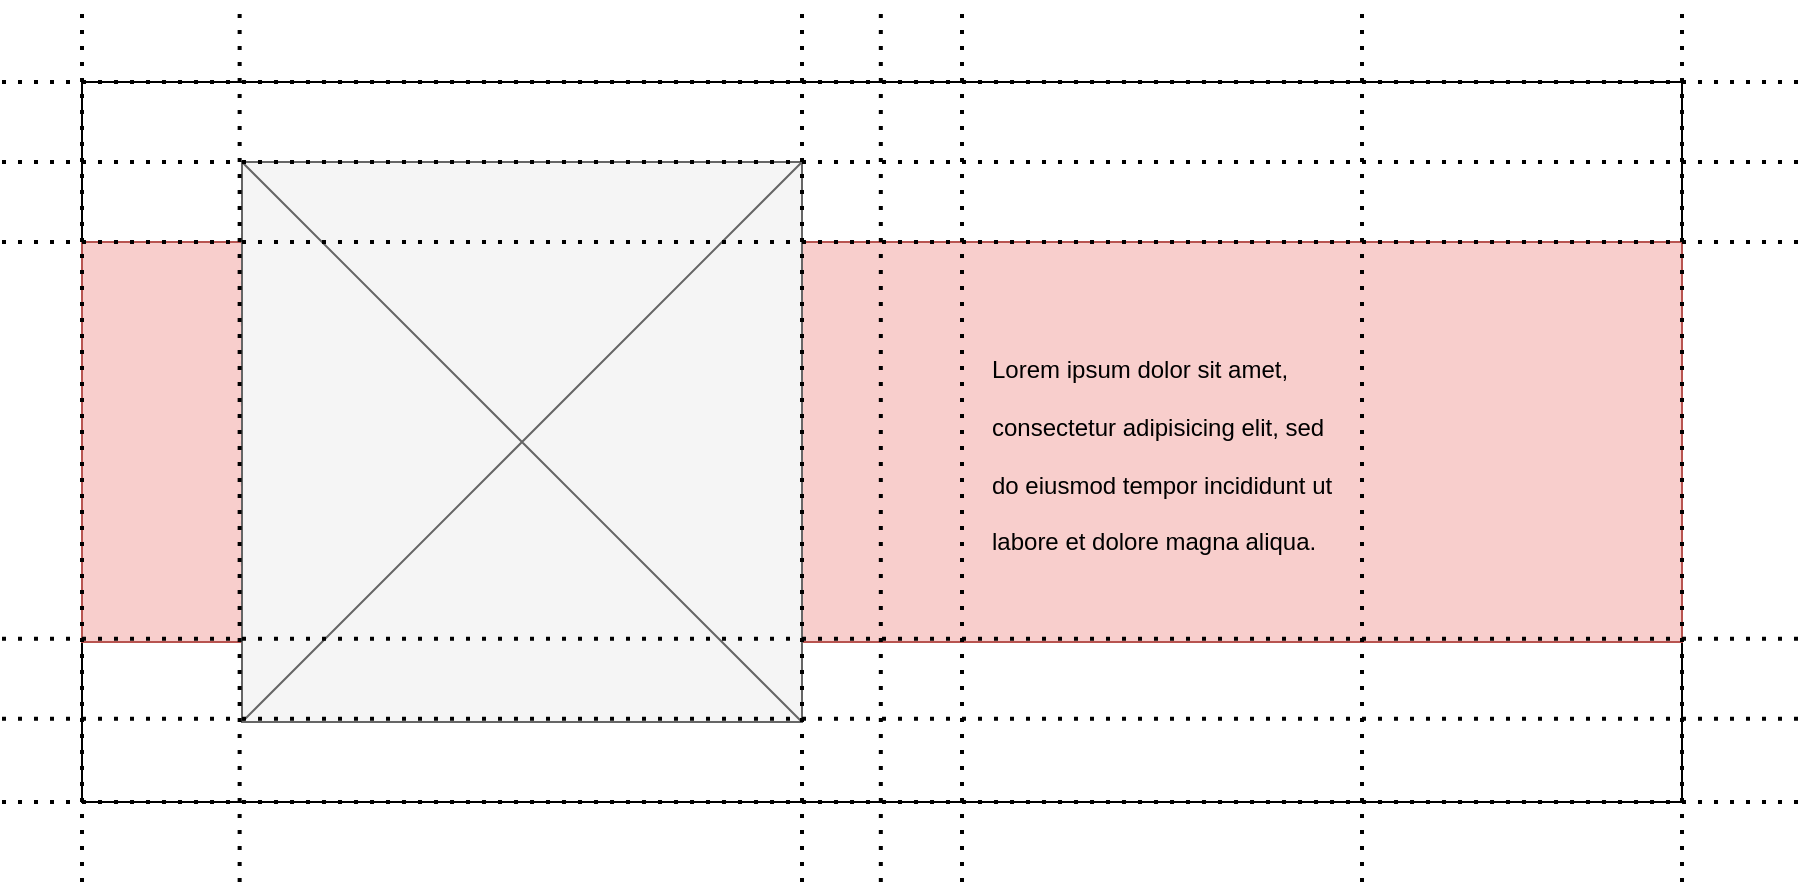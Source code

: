<mxfile version="13.8.1" type="device"><diagram id="wgpFQvSY2nUAS6iR-UtP" name="Page-1"><mxGraphModel dx="1113" dy="722" grid="1" gridSize="10" guides="1" tooltips="1" connect="1" arrows="1" fold="1" page="1" pageScale="1" pageWidth="850" pageHeight="1100" math="0" shadow="0"><root><mxCell id="0"/><mxCell id="1" parent="0"/><mxCell id="vV6a7WWfH8LaQs7ZyZnW-1" value="" style="rounded=0;whiteSpace=wrap;html=1;" vertex="1" parent="1"><mxGeometry x="80" y="80" width="800" height="360" as="geometry"/></mxCell><mxCell id="vV6a7WWfH8LaQs7ZyZnW-2" value="" style="rounded=0;whiteSpace=wrap;html=1;fillColor=#f8cecc;strokeColor=#b85450;" vertex="1" parent="1"><mxGeometry x="80" y="160" width="800" height="200" as="geometry"/></mxCell><mxCell id="vV6a7WWfH8LaQs7ZyZnW-4" value="&lt;h1&gt;&lt;span style=&quot;font-size: 12px ; font-weight: normal&quot;&gt;Lorem ipsum dolor sit amet, consectetur adipisicing elit, sed do eiusmod tempor incididunt ut labore et dolore magna aliqua.&lt;/span&gt;&lt;br&gt;&lt;/h1&gt;" style="text;html=1;strokeColor=none;fillColor=none;spacing=5;spacingTop=-20;whiteSpace=wrap;overflow=hidden;rounded=0;" vertex="1" parent="1"><mxGeometry x="530" y="200" width="190" height="120" as="geometry"/></mxCell><mxCell id="vV6a7WWfH8LaQs7ZyZnW-5" value="" style="verticalLabelPosition=bottom;shadow=0;dashed=0;align=center;html=1;verticalAlign=top;strokeWidth=1;shape=mxgraph.mockup.graphics.simpleIcon;strokeColor=#666666;fillColor=#f5f5f5;fontColor=#333333;" vertex="1" parent="1"><mxGeometry x="160" y="120" width="280" height="280" as="geometry"/></mxCell><mxCell id="vV6a7WWfH8LaQs7ZyZnW-6" value="" style="endArrow=none;dashed=1;html=1;dashPattern=1 3;strokeWidth=2;" edge="1" parent="1"><mxGeometry width="50" height="50" relative="1" as="geometry"><mxPoint x="40" y="120" as="sourcePoint"/><mxPoint x="940" y="120" as="targetPoint"/></mxGeometry></mxCell><mxCell id="vV6a7WWfH8LaQs7ZyZnW-7" value="" style="endArrow=none;dashed=1;html=1;dashPattern=1 3;strokeWidth=2;" edge="1" parent="1"><mxGeometry width="50" height="50" relative="1" as="geometry"><mxPoint x="40" y="160" as="sourcePoint"/><mxPoint x="940" y="160" as="targetPoint"/></mxGeometry></mxCell><mxCell id="vV6a7WWfH8LaQs7ZyZnW-8" value="" style="endArrow=none;dashed=1;html=1;dashPattern=1 3;strokeWidth=2;" edge="1" parent="1"><mxGeometry width="50" height="50" relative="1" as="geometry"><mxPoint x="40" y="358.33" as="sourcePoint"/><mxPoint x="940" y="358.33" as="targetPoint"/></mxGeometry></mxCell><mxCell id="vV6a7WWfH8LaQs7ZyZnW-9" value="" style="endArrow=none;dashed=1;html=1;dashPattern=1 3;strokeWidth=2;" edge="1" parent="1"><mxGeometry width="50" height="50" relative="1" as="geometry"><mxPoint x="40" y="398.33" as="sourcePoint"/><mxPoint x="940" y="398.33" as="targetPoint"/></mxGeometry></mxCell><mxCell id="vV6a7WWfH8LaQs7ZyZnW-10" value="" style="endArrow=none;dashed=1;html=1;dashPattern=1 3;strokeWidth=2;" edge="1" parent="1"><mxGeometry width="50" height="50" relative="1" as="geometry"><mxPoint x="40" y="440.0" as="sourcePoint"/><mxPoint x="940" y="440.0" as="targetPoint"/></mxGeometry></mxCell><mxCell id="vV6a7WWfH8LaQs7ZyZnW-11" value="" style="endArrow=none;dashed=1;html=1;dashPattern=1 3;strokeWidth=2;" edge="1" parent="1"><mxGeometry width="50" height="50" relative="1" as="geometry"><mxPoint x="40" y="80" as="sourcePoint"/><mxPoint x="940" y="80" as="targetPoint"/></mxGeometry></mxCell><mxCell id="vV6a7WWfH8LaQs7ZyZnW-14" value="" style="endArrow=none;dashed=1;html=1;dashPattern=1 3;strokeWidth=2;" edge="1" parent="1"><mxGeometry width="50" height="50" relative="1" as="geometry"><mxPoint x="80" y="480" as="sourcePoint"/><mxPoint x="80" y="40" as="targetPoint"/></mxGeometry></mxCell><mxCell id="vV6a7WWfH8LaQs7ZyZnW-15" value="" style="endArrow=none;dashed=1;html=1;dashPattern=1 3;strokeWidth=2;" edge="1" parent="1"><mxGeometry width="50" height="50" relative="1" as="geometry"><mxPoint x="158.82" y="480" as="sourcePoint"/><mxPoint x="158.82" y="40.0" as="targetPoint"/></mxGeometry></mxCell><mxCell id="vV6a7WWfH8LaQs7ZyZnW-16" value="" style="endArrow=none;dashed=1;html=1;dashPattern=1 3;strokeWidth=2;" edge="1" parent="1"><mxGeometry width="50" height="50" relative="1" as="geometry"><mxPoint x="440.0" y="480" as="sourcePoint"/><mxPoint x="440.0" y="40.0" as="targetPoint"/></mxGeometry></mxCell><mxCell id="vV6a7WWfH8LaQs7ZyZnW-17" value="" style="endArrow=none;dashed=1;html=1;dashPattern=1 3;strokeWidth=2;" edge="1" parent="1"><mxGeometry width="50" height="50" relative="1" as="geometry"><mxPoint x="479.41" y="480" as="sourcePoint"/><mxPoint x="479.41" y="40.0" as="targetPoint"/></mxGeometry></mxCell><mxCell id="vV6a7WWfH8LaQs7ZyZnW-18" value="" style="endArrow=none;dashed=1;html=1;dashPattern=1 3;strokeWidth=2;" edge="1" parent="1"><mxGeometry width="50" height="50" relative="1" as="geometry"><mxPoint x="520.0" y="480" as="sourcePoint"/><mxPoint x="520.0" y="40.0" as="targetPoint"/></mxGeometry></mxCell><mxCell id="vV6a7WWfH8LaQs7ZyZnW-19" value="" style="endArrow=none;dashed=1;html=1;dashPattern=1 3;strokeWidth=2;" edge="1" parent="1"><mxGeometry width="50" height="50" relative="1" as="geometry"><mxPoint x="720.0" y="480" as="sourcePoint"/><mxPoint x="720.0" y="40.0" as="targetPoint"/></mxGeometry></mxCell><mxCell id="vV6a7WWfH8LaQs7ZyZnW-20" value="" style="endArrow=none;dashed=1;html=1;dashPattern=1 3;strokeWidth=2;" edge="1" parent="1"><mxGeometry width="50" height="50" relative="1" as="geometry"><mxPoint x="880.0" y="480" as="sourcePoint"/><mxPoint x="880.0" y="40.0" as="targetPoint"/></mxGeometry></mxCell></root></mxGraphModel></diagram></mxfile>